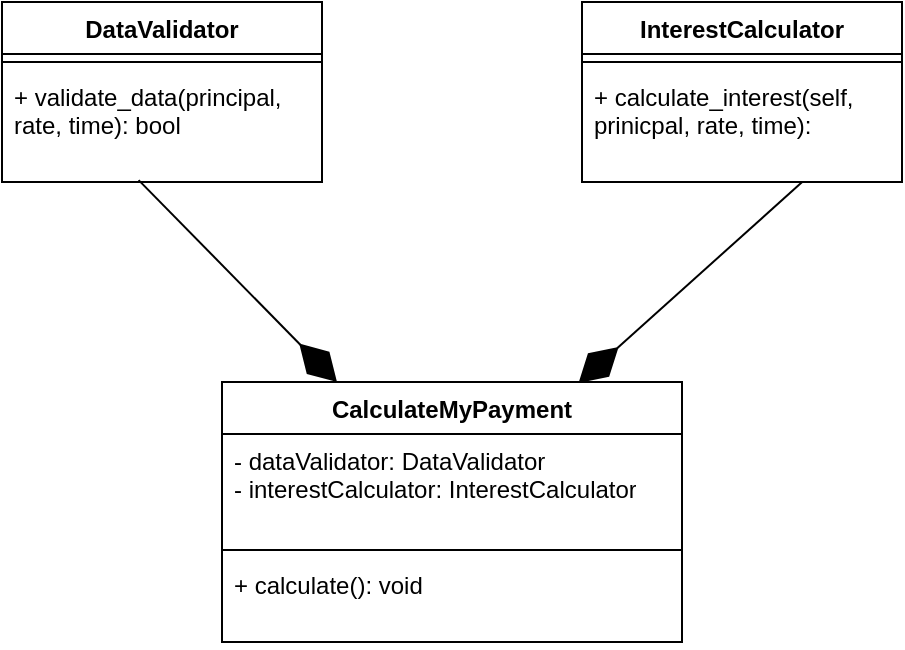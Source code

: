 <mxfile version="21.5.1" type="device">
  <diagram name="Page-1" id="9f46799a-70d6-7492-0946-bef42562c5a5">
    <mxGraphModel dx="1728" dy="963" grid="1" gridSize="10" guides="1" tooltips="1" connect="1" arrows="1" fold="1" page="1" pageScale="1" pageWidth="1100" pageHeight="850" background="none" math="0" shadow="0">
      <root>
        <mxCell id="0" />
        <mxCell id="1" parent="0" />
        <mxCell id="IRKwKHP7cuFJNuGQnbzp-13" value="DataValidator" style="swimlane;fontStyle=1;align=center;verticalAlign=top;childLayout=stackLayout;horizontal=1;startSize=26;horizontalStack=0;resizeParent=1;resizeParentMax=0;resizeLast=0;collapsible=1;marginBottom=0;whiteSpace=wrap;html=1;" vertex="1" parent="1">
          <mxGeometry x="210" y="210" width="160" height="90" as="geometry" />
        </mxCell>
        <mxCell id="IRKwKHP7cuFJNuGQnbzp-14" value="" style="line;strokeWidth=1;fillColor=none;align=left;verticalAlign=middle;spacingTop=-1;spacingLeft=3;spacingRight=3;rotatable=0;labelPosition=right;points=[];portConstraint=eastwest;strokeColor=inherit;" vertex="1" parent="IRKwKHP7cuFJNuGQnbzp-13">
          <mxGeometry y="26" width="160" height="8" as="geometry" />
        </mxCell>
        <mxCell id="IRKwKHP7cuFJNuGQnbzp-15" value="+&amp;nbsp;validate_data&lt;span style=&quot;background-color: initial;&quot;&gt;(principal, rate, time): bool&lt;/span&gt;" style="text;strokeColor=none;fillColor=none;align=left;verticalAlign=top;spacingLeft=4;spacingRight=4;overflow=hidden;rotatable=0;points=[[0,0.5],[1,0.5]];portConstraint=eastwest;whiteSpace=wrap;html=1;" vertex="1" parent="IRKwKHP7cuFJNuGQnbzp-13">
          <mxGeometry y="34" width="160" height="56" as="geometry" />
        </mxCell>
        <mxCell id="IRKwKHP7cuFJNuGQnbzp-16" value="InterestCalculator" style="swimlane;fontStyle=1;align=center;verticalAlign=top;childLayout=stackLayout;horizontal=1;startSize=26;horizontalStack=0;resizeParent=1;resizeParentMax=0;resizeLast=0;collapsible=1;marginBottom=0;whiteSpace=wrap;html=1;" vertex="1" parent="1">
          <mxGeometry x="500" y="210" width="160" height="90" as="geometry" />
        </mxCell>
        <mxCell id="IRKwKHP7cuFJNuGQnbzp-17" value="" style="line;strokeWidth=1;fillColor=none;align=left;verticalAlign=middle;spacingTop=-1;spacingLeft=3;spacingRight=3;rotatable=0;labelPosition=right;points=[];portConstraint=eastwest;strokeColor=inherit;" vertex="1" parent="IRKwKHP7cuFJNuGQnbzp-16">
          <mxGeometry y="26" width="160" height="8" as="geometry" />
        </mxCell>
        <mxCell id="IRKwKHP7cuFJNuGQnbzp-18" value="+ calculate_interest(self, prinicpal, rate, time):&amp;nbsp;" style="text;strokeColor=none;fillColor=none;align=left;verticalAlign=top;spacingLeft=4;spacingRight=4;overflow=hidden;rotatable=0;points=[[0,0.5],[1,0.5]];portConstraint=eastwest;whiteSpace=wrap;html=1;" vertex="1" parent="IRKwKHP7cuFJNuGQnbzp-16">
          <mxGeometry y="34" width="160" height="56" as="geometry" />
        </mxCell>
        <mxCell id="IRKwKHP7cuFJNuGQnbzp-19" value="CalculateMyPayment" style="swimlane;fontStyle=1;align=center;verticalAlign=top;childLayout=stackLayout;horizontal=1;startSize=26;horizontalStack=0;resizeParent=1;resizeParentMax=0;resizeLast=0;collapsible=1;marginBottom=0;whiteSpace=wrap;html=1;" vertex="1" parent="1">
          <mxGeometry x="320" y="400" width="230" height="130" as="geometry" />
        </mxCell>
        <mxCell id="IRKwKHP7cuFJNuGQnbzp-20" value="- dataValidator: DataValidator&lt;br&gt;- interestCalculator: InterestCalculator" style="text;strokeColor=none;fillColor=none;align=left;verticalAlign=top;spacingLeft=4;spacingRight=4;overflow=hidden;rotatable=0;points=[[0,0.5],[1,0.5]];portConstraint=eastwest;whiteSpace=wrap;html=1;" vertex="1" parent="IRKwKHP7cuFJNuGQnbzp-19">
          <mxGeometry y="26" width="230" height="54" as="geometry" />
        </mxCell>
        <mxCell id="IRKwKHP7cuFJNuGQnbzp-21" value="" style="line;strokeWidth=1;fillColor=none;align=left;verticalAlign=middle;spacingTop=-1;spacingLeft=3;spacingRight=3;rotatable=0;labelPosition=right;points=[];portConstraint=eastwest;strokeColor=inherit;" vertex="1" parent="IRKwKHP7cuFJNuGQnbzp-19">
          <mxGeometry y="80" width="230" height="8" as="geometry" />
        </mxCell>
        <mxCell id="IRKwKHP7cuFJNuGQnbzp-22" value="+ calculate(): void" style="text;strokeColor=none;fillColor=none;align=left;verticalAlign=top;spacingLeft=4;spacingRight=4;overflow=hidden;rotatable=0;points=[[0,0.5],[1,0.5]];portConstraint=eastwest;whiteSpace=wrap;html=1;" vertex="1" parent="IRKwKHP7cuFJNuGQnbzp-19">
          <mxGeometry y="88" width="230" height="42" as="geometry" />
        </mxCell>
        <mxCell id="IRKwKHP7cuFJNuGQnbzp-23" value="" style="endArrow=diamondThin;endFill=1;endSize=24;html=1;rounded=0;entryX=0.25;entryY=0;entryDx=0;entryDy=0;exitX=0.427;exitY=0.983;exitDx=0;exitDy=0;exitPerimeter=0;" edge="1" parent="1" source="IRKwKHP7cuFJNuGQnbzp-15" target="IRKwKHP7cuFJNuGQnbzp-19">
          <mxGeometry width="160" relative="1" as="geometry">
            <mxPoint x="390" y="440" as="sourcePoint" />
            <mxPoint x="550" y="440" as="targetPoint" />
          </mxGeometry>
        </mxCell>
        <mxCell id="IRKwKHP7cuFJNuGQnbzp-24" value="" style="endArrow=diamondThin;endFill=1;endSize=24;html=1;rounded=0;entryX=0.775;entryY=0.004;entryDx=0;entryDy=0;exitX=0.688;exitY=1;exitDx=0;exitDy=0;exitPerimeter=0;entryPerimeter=0;" edge="1" parent="1" source="IRKwKHP7cuFJNuGQnbzp-18" target="IRKwKHP7cuFJNuGQnbzp-19">
          <mxGeometry width="160" relative="1" as="geometry">
            <mxPoint x="288" y="309" as="sourcePoint" />
            <mxPoint x="388" y="410" as="targetPoint" />
          </mxGeometry>
        </mxCell>
      </root>
    </mxGraphModel>
  </diagram>
</mxfile>
